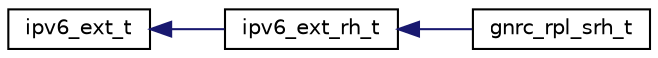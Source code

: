 digraph "Graphical Class Hierarchy"
{
 // LATEX_PDF_SIZE
  edge [fontname="Helvetica",fontsize="10",labelfontname="Helvetica",labelfontsize="10"];
  node [fontname="Helvetica",fontsize="10",shape=record];
  rankdir="LR";
  Node0 [label="ipv6_ext_t",height=0.2,width=0.4,color="black", fillcolor="white", style="filled",URL="$structipv6__ext__t.html",tooltip="IPv6 extension headers."];
  Node0 -> Node1 [dir="back",color="midnightblue",fontsize="10",style="solid",fontname="Helvetica"];
  Node1 [label="ipv6_ext_rh_t",height=0.2,width=0.4,color="black", fillcolor="white", style="filled",URL="$structipv6__ext__rh__t.html",tooltip="IPv6 routing extension header."];
  Node1 -> Node2 [dir="back",color="midnightblue",fontsize="10",style="solid",fontname="Helvetica"];
  Node2 [label="gnrc_rpl_srh_t",height=0.2,width=0.4,color="black", fillcolor="white", style="filled",URL="$structgnrc__rpl__srh__t.html",tooltip="The RPL Source routing header."];
}
